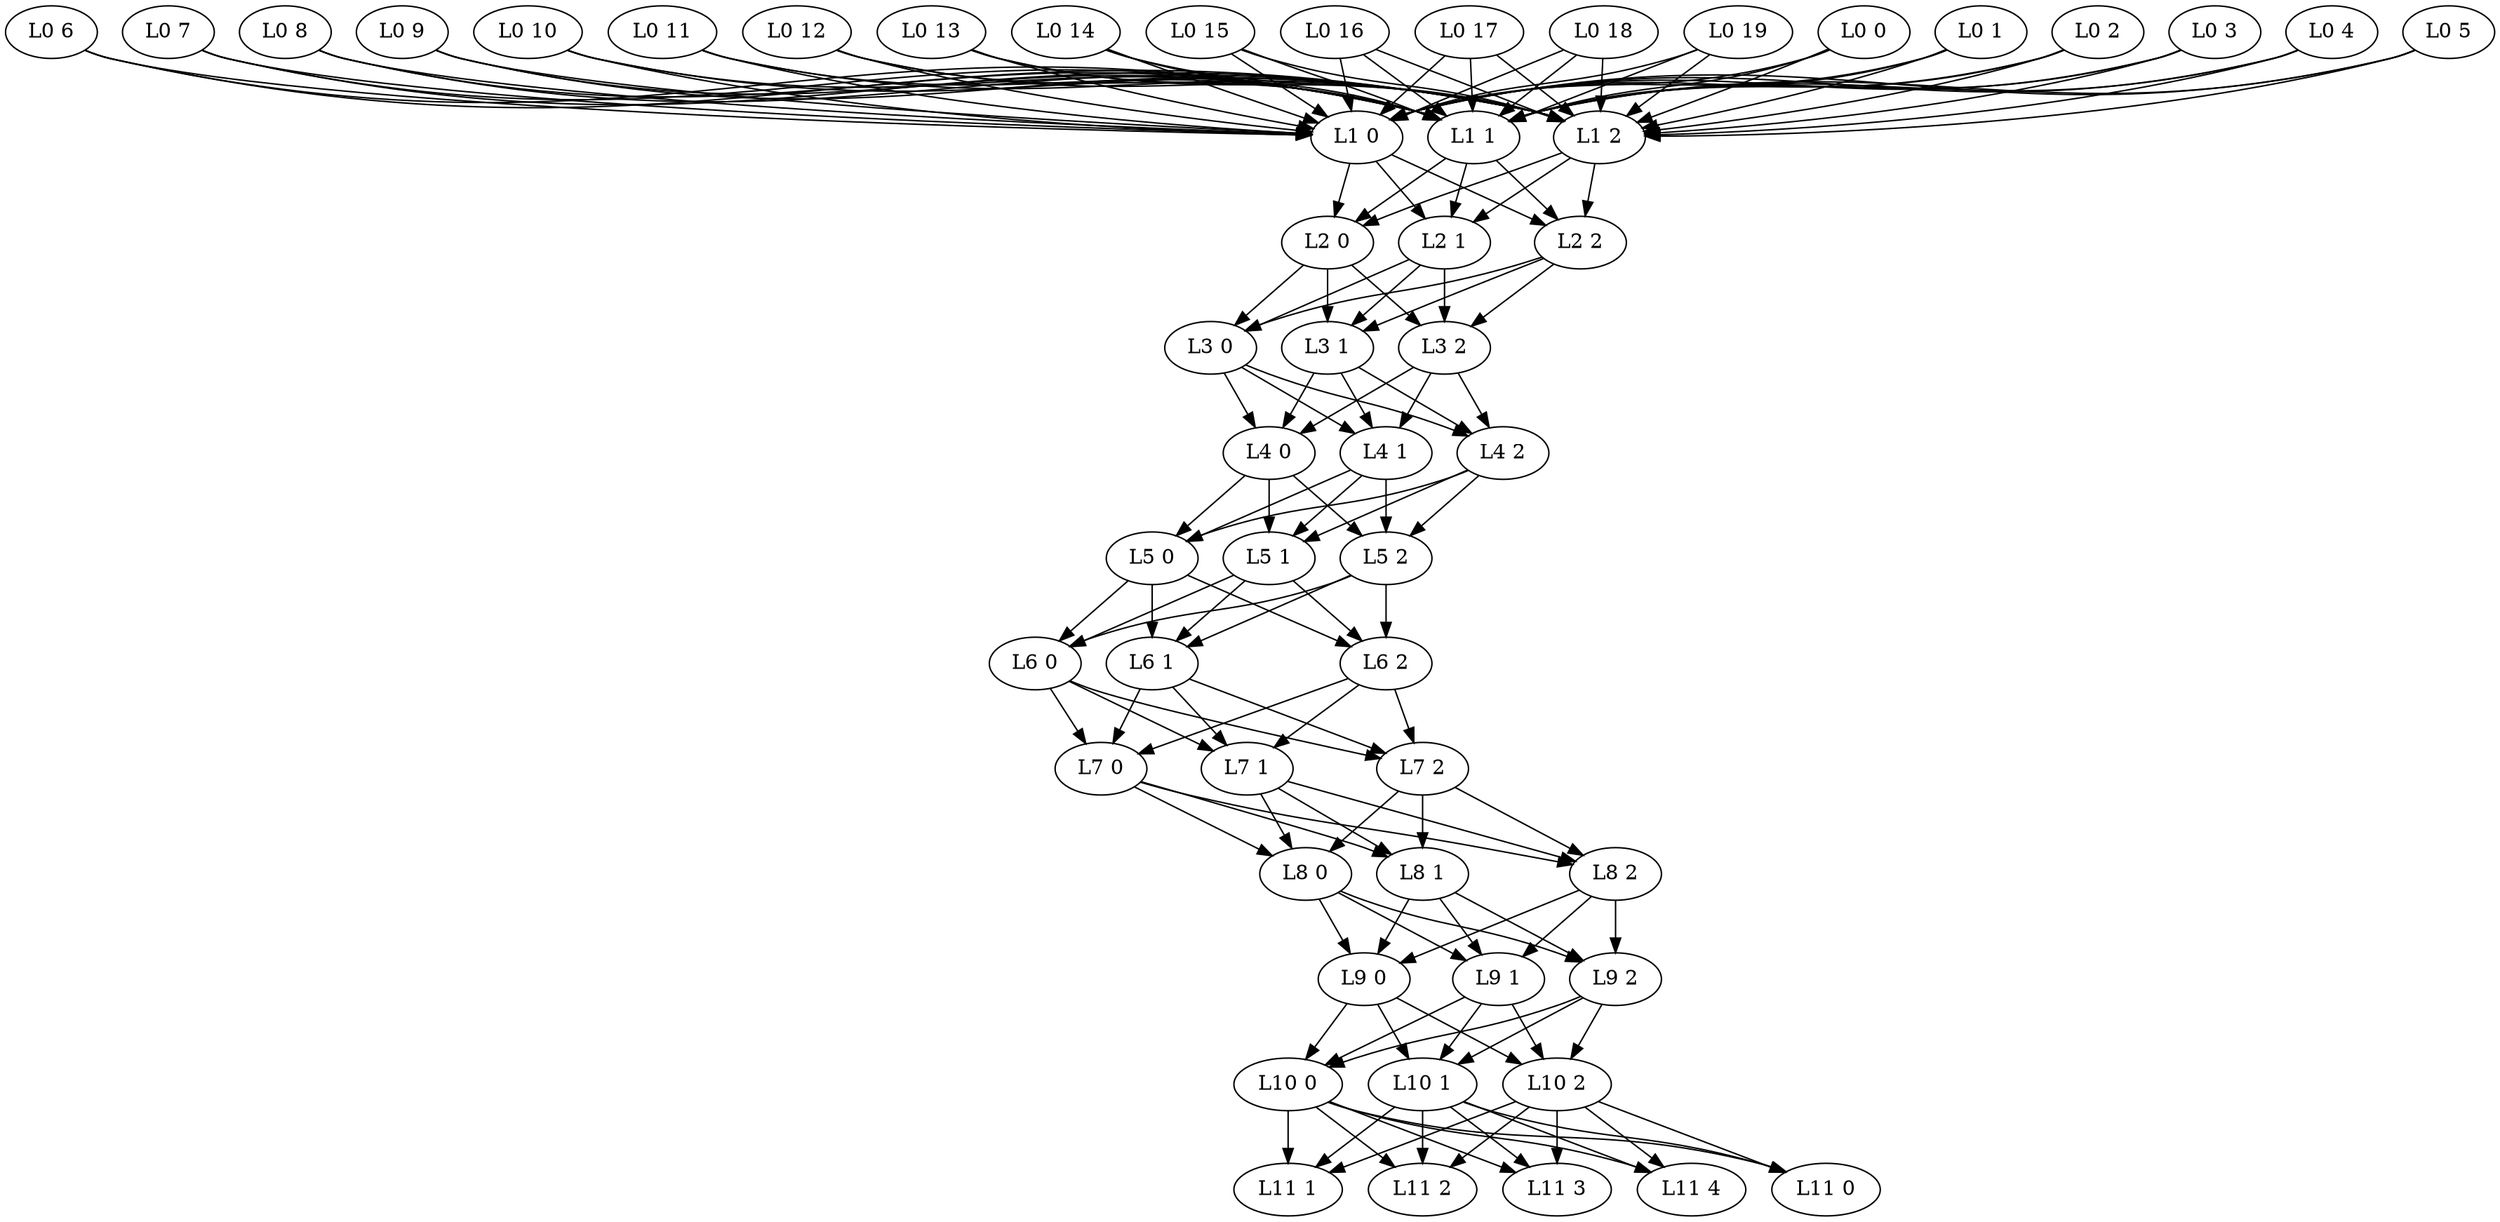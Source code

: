 strict digraph "" {
	"L0 0"	[activation_function=None,
		input=0.04369100432254089,
		layer_id=0,
		nodeID=0,
		nodeType=Input,
		output=0.04369100432254089];
	"L1 0"	[activation_function=Sigmoid,
		input="[0.04369100432254089, -1.40593682940087, 1.3494551099266694, -0.11513446765524908, -1.1450460177475044, -1.5551310787871064, 0.25712966541820526, \
1.004722857386044, -0.6261588975202057, 0.8442440584036437, 0.4010246809583907, 1.0161569005820499, 1.2850994292969884, -2.117520369489586, \
-1.3689986296205505, 1.4716931906989321, 0.5337997231518826, -0.3713294231064128, 0.8570920116421855, 0.25167877342343264]",
		layer_id=1,
		nodeID=0,
		nodeType=Hidden,
		output=0.004000794656635689];
	"L0 0" -> "L1 0"	[weight=-0.9009439344691219];
	"L1 1"	[activation_function=Sigmoid,
		input="[0.04369100432254089, -1.40593682940087, 1.3494551099266694, -0.11513446765524908, -1.1450460177475044, -1.5551310787871064, 0.25712966541820526, \
1.004722857386044, -0.6261588975202057, 0.8442440584036437, 0.4010246809583907, 1.0161569005820499, 1.2850994292969884, -2.117520369489586, \
-1.3689986296205505, 1.4716931906989321, 0.5337997231518826, -0.3713294231064128, 0.8570920116421855, 0.25167877342343264]",
		layer_id=1,
		nodeID=1,
		nodeType=Hidden,
		output=0.08706835857991117];
	"L0 0" -> "L1 1"	[weight=0.45476839100517125];
	"L1 2"	[activation_function=Sigmoid,
		input="[0.04369100432254089, -1.40593682940087, 1.3494551099266694, -0.11513446765524908, -1.1450460177475044, -1.5551310787871064, 0.25712966541820526, \
1.004722857386044, -0.6261588975202057, 0.8442440584036437, 0.4010246809583907, 1.0161569005820499, 1.2850994292969884, -2.117520369489586, \
-1.3689986296205505, 1.4716931906989321, 0.5337997231518826, -0.3713294231064128, 0.8570920116421855, 0.25167877342343264]",
		layer_id=1,
		nodeID=2,
		nodeType=Hidden,
		output=0.21976207307510617];
	"L0 0" -> "L1 2"	[weight=1.2549249341167195];
	"L0 1"	[activation_function=None,
		input=-1.40593682940087,
		layer_id=0,
		nodeID=1,
		nodeType=Input,
		output=-1.40593682940087];
	"L0 1" -> "L1 0"	[weight=0.3392824848846656];
	"L0 1" -> "L1 1"	[weight=-0.0010572113476566294];
	"L0 1" -> "L1 2"	[weight=0.3924519335745391];
	"L0 2"	[activation_function=None,
		input=1.3494551099266694,
		layer_id=0,
		nodeID=2,
		nodeType=Input,
		output=1.3494551099266694];
	"L0 2" -> "L1 0"	[weight=-0.9854759499228499];
	"L0 2" -> "L1 1"	[weight=-0.026992141642657928];
	"L0 2" -> "L1 2"	[weight=0.1829413404534869];
	"L0 3"	[activation_function=None,
		input=-0.11513446765524908,
		layer_id=0,
		nodeID=3,
		nodeType=Input,
		output=-0.11513446765524908];
	"L0 3" -> "L1 0"	[weight=-0.10057083218736135];
	"L0 3" -> "L1 1"	[weight=0.3755009889679289];
	"L0 3" -> "L1 2"	[weight=-2.1083119961523464];
	"L0 4"	[activation_function=None,
		input=-1.1450460177475044,
		layer_id=0,
		nodeID=4,
		nodeType=Input,
		output=-1.1450460177475044];
	"L0 4" -> "L1 0"	[weight=-0.435235238296884];
	"L0 4" -> "L1 1"	[weight=0.6867459699503298];
	"L0 4" -> "L1 2"	[weight=1.6000352760802024];
	"L0 5"	[activation_function=None,
		input=-1.5551310787871064,
		layer_id=0,
		nodeID=5,
		nodeType=Input,
		output=-1.5551310787871064];
	"L0 5" -> "L1 0"	[weight=0.49194344476369195];
	"L0 5" -> "L1 1"	[weight=0.4527469007896996];
	"L0 5" -> "L1 2"	[weight=0.866124619711457];
	"L0 6"	[activation_function=None,
		input=0.25712966541820526,
		layer_id=0,
		nodeID=6,
		nodeType=Input,
		output=0.25712966541820526];
	"L0 6" -> "L1 0"	[weight=1.6294272490138826];
	"L0 6" -> "L1 1"	[weight=-0.41428990974618773];
	"L0 6" -> "L1 2"	[weight=1.3993756079264683];
	"L0 7"	[activation_function=None,
		input=1.004722857386044,
		layer_id=0,
		nodeID=7,
		nodeType=Input,
		output=1.004722857386044];
	"L0 7" -> "L1 0"	[weight=-0.1421627681908104];
	"L0 7" -> "L1 1"	[weight=0.5851488110348976];
	"L0 7" -> "L1 2"	[weight=0.01659858767575872];
	"L0 8"	[activation_function=None,
		input=-0.6261588975202057,
		layer_id=0,
		nodeID=8,
		nodeType=Input,
		output=-0.6261588975202057];
	"L0 8" -> "L1 0"	[weight=-0.27110339384464827];
	"L0 8" -> "L1 1"	[weight=-0.3681818296436371];
	"L0 8" -> "L1 2"	[weight=-1.291614708682308];
	"L0 9"	[activation_function=None,
		input=0.8442440584036437,
		layer_id=0,
		nodeID=9,
		nodeType=Input,
		output=0.8442440584036437];
	"L0 9" -> "L1 0"	[weight=-0.8521490047124057];
	"L0 9" -> "L1 1"	[weight=0.0915880417946128];
	"L0 9" -> "L1 2"	[weight=0.663938479259664];
	"L0 10"	[activation_function=None,
		input=0.4010246809583907,
		layer_id=0,
		nodeID=10,
		nodeType=Input,
		output=0.4010246809583907];
	"L0 10" -> "L1 0"	[weight=0.7343704618094065];
	"L0 10" -> "L1 1"	[weight=0.5930350443070411];
	"L0 10" -> "L1 2"	[weight=1.2532865580155317];
	"L0 11"	[activation_function=None,
		input=1.0161569005820499,
		layer_id=0,
		nodeID=11,
		nodeType=Input,
		output=1.0161569005820499];
	"L0 11" -> "L1 0"	[weight=0.388779374679015];
	"L0 11" -> "L1 1"	[weight=-0.8585131886231825];
	"L0 11" -> "L1 2"	[weight=0.18008729827595044];
	"L0 12"	[activation_function=None,
		input=1.2850994292969884,
		layer_id=0,
		nodeID=12,
		nodeType=Input,
		output=1.2850994292969884];
	"L0 12" -> "L1 0"	[weight=0.49055730711137496];
	"L0 12" -> "L1 1"	[weight=0.18638769877307942];
	"L0 12" -> "L1 2"	[weight=-0.43085116238257065];
	"L0 13"	[activation_function=None,
		input=-2.117520369489586,
		layer_id=0,
		nodeID=13,
		nodeType=Input,
		output=-2.117520369489586];
	"L0 13" -> "L1 0"	[weight=0.5563392319345362];
	"L0 13" -> "L1 1"	[weight=0.16811049984628404];
	"L0 13" -> "L1 2"	[weight=0.37553557120311876];
	"L0 14"	[activation_function=None,
		input=-1.3689986296205505,
		layer_id=0,
		nodeID=14,
		nodeType=Input,
		output=-1.3689986296205505];
	"L0 14" -> "L1 0"	[weight=0.8085738089579906];
	"L0 14" -> "L1 1"	[weight=-1.3796662862757767];
	"L0 14" -> "L1 2"	[weight=1.2784284150597913];
	"L0 15"	[activation_function=None,
		input=1.4716931906989321,
		layer_id=0,
		nodeID=15,
		nodeType=Input,
		output=1.4716931906989321];
	"L0 15" -> "L1 0"	[weight=-0.04213286914592556];
	"L0 15" -> "L1 1"	[weight=-0.6915921477480652];
	"L0 15" -> "L1 2"	[weight=0.3155318202099671];
	"L0 16"	[activation_function=None,
		input=0.5337997231518826,
		layer_id=0,
		nodeID=16,
		nodeType=Input,
		output=0.5337997231518826];
	"L0 16" -> "L1 0"	[weight=-1.7102025977780793];
	"L0 16" -> "L1 1"	[weight=-0.12093744885716176];
	"L0 16" -> "L1 2"	[weight=1.6177208779263117];
	"L0 17"	[activation_function=None,
		input=-0.3713294231064128,
		layer_id=0,
		nodeID=17,
		nodeType=Input,
		output=-0.3713294231064128];
	"L0 17" -> "L1 0"	[weight=2.0537594981163543];
	"L0 17" -> "L1 1"	[weight=1.167068448059148];
	"L0 17" -> "L1 2"	[weight=0.47248717664384937];
	"L0 18"	[activation_function=None,
		input=0.8570920116421855,
		layer_id=0,
		nodeID=18,
		nodeType=Input,
		output=0.8570920116421855];
	"L0 18" -> "L1 0"	[weight=-0.4086366386851315];
	"L0 18" -> "L1 1"	[weight=-1.283496179964389];
	"L0 18" -> "L1 2"	[weight=1.323534576522979];
	"L0 19"	[activation_function=None,
		input=0.25167877342343264,
		layer_id=0,
		nodeID=19,
		nodeType=Input,
		output=0.25167877342343264];
	"L0 19" -> "L1 0"	[weight=-0.3560549587907592];
	"L0 19" -> "L1 1"	[weight=-0.4466690638654735];
	"L0 19" -> "L1 2"	[weight=1.1926123856982491];
	"L2 0"	[activation_function=Sigmoid,
		input="[0.004000794656635689, 0.08706835857991117, 0.21976207307510617]",
		layer_id=2,
		nodeID=0,
		nodeType=Hidden,
		output=0.5172799341980971];
	"L1 0" -> "L2 0"	[weight=0.7496761028097055];
	"L2 1"	[activation_function=Sigmoid,
		input="[0.004000794656635689, 0.08706835857991117, 0.21976207307510617]",
		layer_id=2,
		nodeID=1,
		nodeType=Hidden,
		output=0.4572363902248763];
	"L1 0" -> "L2 1"	[weight=-1.0058568961210212];
	"L2 2"	[activation_function=Sigmoid,
		input="[0.004000794656635689, 0.08706835857991117, 0.21976207307510617]",
		layer_id=2,
		nodeID=2,
		nodeType=Hidden,
		output=0.5049520017794759];
	"L1 0" -> "L2 2"	[weight=-0.7347320450852884];
	"L1 1" -> "L2 0"	[weight=-0.10743047704895031];
	"L1 1" -> "L2 1"	[weight=-1.192518757972121];
	"L1 1" -> "L2 2"	[weight=0.987834897787599];
	"L1 2" -> "L2 0"	[weight=0.3435614214013589];
	"L1 2" -> "L2 1"	[weight=-0.28948800397010427];
	"L1 2" -> "L2 2"	[weight=-0.2878613009331517];
	"L3 0"	[activation_function=Sigmoid,
		input="[0.5172799341980971, 0.4572363902248763, 0.5049520017794759]",
		layer_id=3,
		nodeID=0,
		nodeType=Hidden,
		output=0.541615672030754];
	"L2 0" -> "L3 0"	[weight=0.12304752923696016];
	"L3 1"	[activation_function=Sigmoid,
		input="[0.5172799341980971, 0.4572363902248763, 0.5049520017794759]",
		layer_id=3,
		nodeID=1,
		nodeType=Hidden,
		output=0.67875413710987];
	"L2 0" -> "L3 1"	[weight=1.209503620984697];
	"L3 2"	[activation_function=Sigmoid,
		input="[0.5172799341980971, 0.4572363902248763, 0.5049520017794759]",
		layer_id=3,
		nodeID=2,
		nodeType=Hidden,
		output=0.5667941228104078];
	"L2 0" -> "L3 2"	[weight=1.4229172547366848];
	"L2 1" -> "L3 0"	[weight=0.5549340088817243];
	"L2 1" -> "L3 1"	[weight=0.2104516763551784];
	"L2 1" -> "L3 2"	[weight=-0.9266083549301415];
	"L2 2" -> "L3 0"	[weight=-0.2981221163143589];
	"L2 2" -> "L3 1"	[weight=0.05183480820870129];
	"L2 2" -> "L3 2"	[weight=-0.08631400142670932];
	"L4 0"	[activation_function=Sigmoid,
		input="[0.541615672030754, 0.67875413710987, 0.5667941228104078]",
		layer_id=4,
		nodeID=0,
		nodeType=Hidden,
		output=0.3162081732367262];
	"L3 0" -> "L4 0"	[weight=-1.4541934816238602];
	"L4 1"	[activation_function=Sigmoid,
		input="[0.541615672030754, 0.67875413710987, 0.5667941228104078]",
		layer_id=4,
		nodeID=1,
		nodeType=Hidden,
		output=0.30005155575417636];
	"L3 0" -> "L4 1"	[weight=-0.9179167030593037];
	"L4 2"	[activation_function=Sigmoid,
		input="[0.541615672030754, 0.67875413710987, 0.5667941228104078]",
		layer_id=4,
		nodeID=2,
		nodeType=Hidden,
		output=0.28335118569885964];
	"L3 0" -> "L4 2"	[weight=1.2328778914088183];
	"L3 1" -> "L4 0"	[weight=-0.8311767108716218];
	"L3 1" -> "L4 1"	[weight=-0.1881429428569049];
	"L3 1" -> "L4 2"	[weight=-1.2170788507679091];
	"L3 2" -> "L4 0"	[weight=1.0242270269139504];
	"L3 2" -> "L4 1"	[weight=-0.39201446712057647];
	"L3 2" -> "L4 2"	[weight=-1.3577196838412573];
	"L5 0"	[activation_function=Sigmoid,
		input="[0.3162081732367262, 0.30005155575417636, 0.28335118569885964]",
		layer_id=5,
		nodeID=0,
		nodeType=Hidden,
		output=0.5445560965768791];
	"L4 0" -> "L5 0"	[weight=-0.2687486691505818];
	"L5 1"	[activation_function=Sigmoid,
		input="[0.3162081732367262, 0.30005155575417636, 0.28335118569885964]",
		layer_id=5,
		nodeID=1,
		nodeType=Hidden,
		output=0.7361879290699864];
	"L4 0" -> "L5 1"	[weight=1.6208774866978293];
	"L5 2"	[activation_function=Sigmoid,
		input="[0.3162081732367262, 0.30005155575417636, 0.28335118569885964]",
		layer_id=5,
		nodeID=2,
		nodeType=Hidden,
		output=0.5135197354570419];
	"L4 0" -> "L5 2"	[weight=1.4041217574223492];
	"L4 1" -> "L5 0"	[weight=0.7223887222051265];
	"L4 1" -> "L5 1"	[weight=1.095708758403772];
	"L4 1" -> "L5 2"	[weight=-1.0880132830005715];
	"L4 2" -> "L5 0"	[weight=0.16560746506871057];
	"L4 2" -> "L5 1"	[weight=0.6527045237053762];
	"L4 2" -> "L5 2"	[weight=-0.22390084681970315];
	"L6 0"	[activation_function=Sigmoid,
		input="[0.5445560965768791, 0.7361879290699864, 0.5135197354570419]",
		layer_id=6,
		nodeID=0,
		nodeType=Hidden,
		output=0.5649442078439962];
	"L5 0" -> "L6 0"	[weight=0.5723281585168687];
	"L6 1"	[activation_function=Sigmoid,
		input="[0.5445560965768791, 0.7361879290699864, 0.5135197354570419]",
		layer_id=6,
		nodeID=1,
		nodeType=Hidden,
		output=0.8038112744159259];
	"L5 0" -> "L6 1"	[weight=1.6146249764664622];
	"L6 2"	[activation_function=Sigmoid,
		input="[0.5445560965768791, 0.7361879290699864, 0.5135197354570419]",
		layer_id=6,
		nodeID=2,
		nodeType=Hidden,
		output=0.37618057811262107];
	"L5 0" -> "L6 2"	[weight=-0.4768190351415625];
	"L5 1" -> "L6 0"	[weight=0.4705414388609361];
	"L5 1" -> "L6 1"	[weight=0.5699773285117101];
	"L5 1" -> "L6 2"	[weight=-1.5003648688790217];
	"L5 2" -> "L6 0"	[weight=-0.7727434596624476];
	"L5 2" -> "L6 1"	[weight=0.21697924211532782];
	"L5 2" -> "L6 2"	[weight=1.6716272218970252];
	"L7 0"	[activation_function=Sigmoid,
		input="[0.5649442078439962, 0.8038112744159259, 0.37618057811262107]",
		layer_id=7,
		nodeID=0,
		nodeType=Hidden,
		output=0.6847312257103504];
	"L6 0" -> "L7 0"	[weight=0.37607980696372867];
	"L7 1"	[activation_function=Sigmoid,
		input="[0.5649442078439962, 0.8038112744159259, 0.37618057811262107]",
		layer_id=7,
		nodeID=1,
		nodeType=Hidden,
		output=0.5588675601574745];
	"L6 0" -> "L7 1"	[weight=0.33831515997000516];
	"L7 2"	[activation_function=Sigmoid,
		input="[0.5649442078439962, 0.8038112744159259, 0.37618057811262107]",
		layer_id=7,
		nodeID=2,
		nodeType=Hidden,
		output=0.7307651576572993];
	"L6 0" -> "L7 2"	[weight=0.18161290145682016];
	"L6 1" -> "L7 0"	[weight=0.8747024597058365];
	"L6 1" -> "L7 1"	[weight=0.30705483150711654];
	"L6 1" -> "L7 2"	[weight=0.8761762704660391];
	"L6 2" -> "L7 0"	[weight=-0.3720525522399744];
	"L6 2" -> "L7 1"	[weight=-0.5353172448859471];
	"L6 2" -> "L7 2"	[weight=0.5094005847240005];
	"L8 0"	[activation_function=Sigmoid,
		input="[0.6847312257103504, 0.5588675601574745, 0.7307651576572993]",
		layer_id=8,
		nodeID=0,
		nodeType=Hidden,
		output=0.5449719886992519];
	"L7 0" -> "L8 0"	[weight=-1.1610879211939644];
	"L8 1"	[activation_function=Sigmoid,
		input="[0.6847312257103504, 0.5588675601574745, 0.7307651576572993]",
		layer_id=8,
		nodeID=1,
		nodeType=Hidden,
		output=0.6192152699277117];
	"L7 0" -> "L8 1"	[weight=-1.2283229633525088];
	"L8 2"	[activation_function=Sigmoid,
		input="[0.6847312257103504, 0.5588675601574745, 0.7307651576572993]",
		layer_id=8,
		nodeID=2,
		nodeType=Hidden,
		output=0.2507515041916327];
	"L7 0" -> "L8 2"	[weight=-1.2652428389253307];
	"L7 1" -> "L8 0"	[weight=0.7601646734651929];
	"L7 1" -> "L8 1"	[weight=-0.9410772334558876];
	"L7 1" -> "L8 2"	[weight=-1.092576009870536];
	"L7 2" -> "L8 0"	[weight=0.7534256243554327];
	"L7 2" -> "L8 1"	[weight=2.5360095325031375];
	"L7 2" -> "L8 2"	[weight=0.5232163737297152];
	"L9 0"	[activation_function=Sigmoid,
		input="[0.5449719886992519, 0.6192152699277117, 0.2507515041916327]",
		layer_id=9,
		nodeID=0,
		nodeType=Hidden,
		output=0.868725499729339];
	"L8 0" -> "L9 0"	[weight=1.3746017764767797];
	"L9 1"	[activation_function=Sigmoid,
		input="[0.5449719886992519, 0.6192152699277117, 0.2507515041916327]",
		layer_id=9,
		nodeID=1,
		nodeType=Hidden,
		output=0.4520697919752915];
	"L8 0" -> "L9 1"	[weight=-1.058701094667962];
	"L9 2"	[activation_function=Sigmoid,
		input="[0.5449719886992519, 0.6192152699277117, 0.2507515041916327]",
		layer_id=9,
		nodeID=2,
		nodeType=Hidden,
		output=0.6426443710403401];
	"L8 0" -> "L9 2"	[weight=-0.2661209438862303];
	"L8 1" -> "L9 0"	[weight=1.4511487859814103];
	"L8 1" -> "L9 1"	[weight=0.5347934250875388];
	"L8 1" -> "L9 2"	[weight=0.3543238524429408];
	"L8 2" -> "L9 0"	[weight=0.9652731365191788];
	"L8 2" -> "L9 1"	[weight=0.21335401285057473];
	"L8 2" -> "L9 2"	[weight=2.0437993773444627];
	"L10 0"	[activation_function=Sigmoid,
		input="[0.868725499729339, 0.4520697919752915, 0.6426443710403401]",
		layer_id=10,
		nodeID=0,
		nodeType=Hidden,
		output=0.446171862296483];
	"L9 0" -> "L10 0"	[weight=-0.3052243572717808];
	"L10 1"	[activation_function=Sigmoid,
		input="[0.868725499729339, 0.4520697919752915, 0.6426443710403401]",
		layer_id=10,
		nodeID=1,
		nodeType=Hidden,
		output=0.08527717457060632];
	"L9 0" -> "L10 1"	[weight=-1.0869693069353896];
	"L10 2"	[activation_function=Sigmoid,
		input="[0.868725499729339, 0.4520697919752915, 0.6426443710403401]",
		layer_id=10,
		nodeID=2,
		nodeType=Hidden,
		output=0.7620793472450157];
	"L9 0" -> "L10 2"	[weight=0.006927724187851243];
	"L9 1" -> "L10 0"	[weight=0.9540600231532472];
	"L9 1" -> "L10 1"	[weight=-1.381183396315486];
	"L9 1" -> "L10 2"	[weight=1.0313955865923716];
	"L9 2" -> "L10 0"	[weight=-0.5948791426890055];
	"L9 2" -> "L10 1"	[weight=-1.251150805825196];
	"L9 2" -> "L10 2"	[weight=1.0765400063457822];
	"L11 0"	[activation_function=Sigmoid,
		input="[0.446171862296483, 0.08527717457060632, 0.7620793472450157]",
		layer_id=11,
		nodeID=0,
		nodeType=Output,
		output=0.1923471336457706];
	"L10 0" -> "L11 0"	[weight=-0.12646921086153226];
	"L11 1"	[activation_function=Sigmoid,
		input="[0.446171862296483, 0.08527717457060632, 0.7620793472450157]",
		layer_id=11,
		nodeID=1,
		nodeType=Output,
		output=0.515403884390404];
	"L10 0" -> "L11 1"	[weight=-0.31003585783439364];
	"L11 2"	[activation_function=Sigmoid,
		input="[0.446171862296483, 0.08527717457060632, 0.7620793472450157]",
		layer_id=11,
		nodeID=2,
		nodeType=Output,
		output=0.7096802104856167];
	"L10 0" -> "L11 2"	[weight=-0.7903978204187464];
	"L11 3"	[activation_function=Sigmoid,
		input="[0.446171862296483, 0.08527717457060632, 0.7620793472450157]",
		layer_id=11,
		nodeID=3,
		nodeType=Output,
		output=0.3798413309086049];
	"L10 0" -> "L11 3"	[weight=-1.935917455600446];
	"L11 4"	[activation_function=Sigmoid,
		input="[0.446171862296483, 0.08527717457060632, 0.7620793472450157]",
		layer_id=11,
		nodeID=4,
		nodeType=Output,
		output=0.5648561458944867];
	"L10 0" -> "L11 4"	[weight=-0.2427486514196648];
	"L10 1" -> "L11 0"	[weight=-0.7865952521044085];
	"L10 1" -> "L11 1"	[weight=-0.8993261707122758];
	"L10 1" -> "L11 2"	[weight=1.0971934910894108];
	"L10 1" -> "L11 3"	[weight=-0.6953978940281533];
	"L10 1" -> "L11 4"	[weight=0.5394728879704249];
	"L10 2" -> "L11 0"	[weight=-1.7207197633847533];
	"L10 2" -> "L11 1"	[weight=0.36302822544564467];
	"L10 2" -> "L11 2"	[weight=1.5128596959021876];
	"L10 2" -> "L11 3"	[weight=0.5679614828584066];
	"L10 2" -> "L11 4"	[weight=0.4240992877940084];
}
